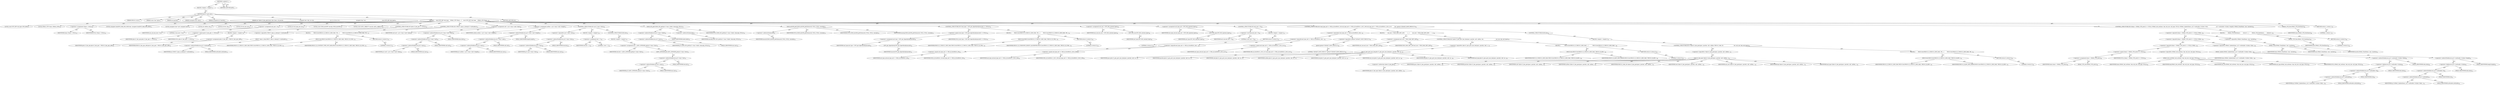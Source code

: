 digraph "&lt;global&gt;" {  
"6" [label = <(METHOD,&lt;global&gt;)<SUB>1</SUB>> ]
"7" [label = <(BLOCK,&lt;empty&gt;,&lt;empty&gt;)<SUB>1</SUB>> ]
"8" [label = <(METHOD,pkcs12_gen_mac)<SUB>1</SUB>> ]
"9" [label = <(PARAM,PKCS12 *p12)<SUB>1</SUB>> ]
"10" [label = <(PARAM,const char *pass)<SUB>1</SUB>> ]
"11" [label = <(PARAM,int passlen)<SUB>1</SUB>> ]
"12" [label = <(PARAM,unsigned char *mac)<SUB>2</SUB>> ]
"13" [label = <(PARAM,unsigned int *maclen)<SUB>2</SUB>> ]
"14" [label = <(PARAM,int (*pkcs12_key_gen)(const char *pass, int passlen,
                                                unsigned char *salt, int slen,
                                                int id, int iter, int n,
                                                unsigned char *out,
                                                const EVP_MD *md_type))<SUB>3</SUB>> ]
"15" [label = <(BLOCK,{
    const EVP_MD *md_type;
    HMAC_CTX *hmac...,{
    const EVP_MD *md_type;
    HMAC_CTX *hmac...)<SUB>8</SUB>> ]
"16" [label = <(LOCAL,const EVP_MD* md_type: EVP_MD*)<SUB>9</SUB>> ]
"17" [label = <(LOCAL,HMAC_CTX* hmac: HMAC_CTX*)<SUB>10</SUB>> ]
"18" [label = <(&lt;operator&gt;.assignment,*hmac = NULL)<SUB>10</SUB>> ]
"19" [label = <(IDENTIFIER,hmac,*hmac = NULL)<SUB>10</SUB>> ]
"20" [label = <(IDENTIFIER,NULL,*hmac = NULL)<SUB>10</SUB>> ]
"21" [label = <(LOCAL,unsigned char[EVP_MAX_MD_SIZE] key: unsigned char[EVP_MAX_MD_SIZE])<SUB>11</SUB>> ]
"22" [label = <(LOCAL,unsigned char* salt: unsigned char*)<SUB>11</SUB>> ]
"23" [label = <(LOCAL,int saltlen: int)<SUB>12</SUB>> ]
"24" [label = <(LOCAL,int iter: int)<SUB>12</SUB>> ]
"25" [label = <(LOCAL,int md_size: int)<SUB>13</SUB>> ]
"26" [label = <(&lt;operator&gt;.assignment,md_size = 0)<SUB>13</SUB>> ]
"27" [label = <(IDENTIFIER,md_size,md_size = 0)<SUB>13</SUB>> ]
"28" [label = <(LITERAL,0,md_size = 0)<SUB>13</SUB>> ]
"29" [label = <(LOCAL,int md_type_nid: int)<SUB>14</SUB>> ]
"30" [label = <(LOCAL,const X509_ALGOR* macalg: X509_ALGOR*)<SUB>15</SUB>> ]
"31" [label = <(LOCAL,const ASN1_OBJECT* macoid: ASN1_OBJECT*)<SUB>16</SUB>> ]
"32" [label = <(CONTROL_STRUCTURE,IF,if (pkcs12_key_gen == NULL))<SUB>18</SUB>> ]
"33" [label = <(&lt;operator&gt;.equals,pkcs12_key_gen == NULL)<SUB>18</SUB>> ]
"34" [label = <(IDENTIFIER,pkcs12_key_gen,pkcs12_key_gen == NULL)<SUB>18</SUB>> ]
"35" [label = <(IDENTIFIER,NULL,pkcs12_key_gen == NULL)<SUB>18</SUB>> ]
"36" [label = <(BLOCK,&lt;empty&gt;,&lt;empty&gt;)<SUB>19</SUB>> ]
"37" [label = <(&lt;operator&gt;.assignment,pkcs12_key_gen = PKCS12_key_gen_utf8)<SUB>19</SUB>> ]
"38" [label = <(IDENTIFIER,pkcs12_key_gen,pkcs12_key_gen = PKCS12_key_gen_utf8)<SUB>19</SUB>> ]
"39" [label = <(IDENTIFIER,PKCS12_key_gen_utf8,pkcs12_key_gen = PKCS12_key_gen_utf8)<SUB>19</SUB>> ]
"40" [label = <(CONTROL_STRUCTURE,IF,if (!PKCS7_type_is_data(p12-&gt;authsafes)))<SUB>21</SUB>> ]
"41" [label = <(&lt;operator&gt;.logicalNot,!PKCS7_type_is_data(p12-&gt;authsafes))<SUB>21</SUB>> ]
"42" [label = <(PKCS7_type_is_data,PKCS7_type_is_data(p12-&gt;authsafes))<SUB>21</SUB>> ]
"43" [label = <(&lt;operator&gt;.indirectFieldAccess,p12-&gt;authsafes)<SUB>21</SUB>> ]
"44" [label = <(IDENTIFIER,p12,PKCS7_type_is_data(p12-&gt;authsafes))<SUB>21</SUB>> ]
"45" [label = <(FIELD_IDENTIFIER,authsafes,authsafes)<SUB>21</SUB>> ]
"46" [label = <(BLOCK,{
        PKCS12err(PKCS12_F_PKCS12_GEN_MAC, PK...,{
        PKCS12err(PKCS12_F_PKCS12_GEN_MAC, PK...)<SUB>21</SUB>> ]
"47" [label = <(PKCS12err,PKCS12err(PKCS12_F_PKCS12_GEN_MAC, PKCS12_R_CON...)<SUB>22</SUB>> ]
"48" [label = <(IDENTIFIER,PKCS12_F_PKCS12_GEN_MAC,PKCS12err(PKCS12_F_PKCS12_GEN_MAC, PKCS12_R_CON...)<SUB>22</SUB>> ]
"49" [label = <(IDENTIFIER,PKCS12_R_CONTENT_TYPE_NOT_DATA,PKCS12err(PKCS12_F_PKCS12_GEN_MAC, PKCS12_R_CON...)<SUB>22</SUB>> ]
"50" [label = <(RETURN,return 0;,return 0;)<SUB>23</SUB>> ]
"51" [label = <(LITERAL,0,return 0;)<SUB>23</SUB>> ]
"52" [label = <(&lt;operator&gt;.assignment,salt = p12-&gt;mac-&gt;salt-&gt;data)<SUB>26</SUB>> ]
"53" [label = <(IDENTIFIER,salt,salt = p12-&gt;mac-&gt;salt-&gt;data)<SUB>26</SUB>> ]
"54" [label = <(&lt;operator&gt;.indirectFieldAccess,p12-&gt;mac-&gt;salt-&gt;data)<SUB>26</SUB>> ]
"55" [label = <(&lt;operator&gt;.indirectFieldAccess,p12-&gt;mac-&gt;salt)<SUB>26</SUB>> ]
"56" [label = <(&lt;operator&gt;.indirectFieldAccess,p12-&gt;mac)<SUB>26</SUB>> ]
"57" [label = <(IDENTIFIER,p12,salt = p12-&gt;mac-&gt;salt-&gt;data)<SUB>26</SUB>> ]
"58" [label = <(FIELD_IDENTIFIER,mac,mac)<SUB>26</SUB>> ]
"59" [label = <(FIELD_IDENTIFIER,salt,salt)<SUB>26</SUB>> ]
"60" [label = <(FIELD_IDENTIFIER,data,data)<SUB>26</SUB>> ]
"61" [label = <(&lt;operator&gt;.assignment,saltlen = p12-&gt;mac-&gt;salt-&gt;length)<SUB>27</SUB>> ]
"62" [label = <(IDENTIFIER,saltlen,saltlen = p12-&gt;mac-&gt;salt-&gt;length)<SUB>27</SUB>> ]
"63" [label = <(&lt;operator&gt;.indirectFieldAccess,p12-&gt;mac-&gt;salt-&gt;length)<SUB>27</SUB>> ]
"64" [label = <(&lt;operator&gt;.indirectFieldAccess,p12-&gt;mac-&gt;salt)<SUB>27</SUB>> ]
"65" [label = <(&lt;operator&gt;.indirectFieldAccess,p12-&gt;mac)<SUB>27</SUB>> ]
"66" [label = <(IDENTIFIER,p12,saltlen = p12-&gt;mac-&gt;salt-&gt;length)<SUB>27</SUB>> ]
"67" [label = <(FIELD_IDENTIFIER,mac,mac)<SUB>27</SUB>> ]
"68" [label = <(FIELD_IDENTIFIER,salt,salt)<SUB>27</SUB>> ]
"69" [label = <(FIELD_IDENTIFIER,length,length)<SUB>27</SUB>> ]
"70" [label = <(CONTROL_STRUCTURE,IF,if (!p12-&gt;mac-&gt;iter))<SUB>28</SUB>> ]
"71" [label = <(&lt;operator&gt;.logicalNot,!p12-&gt;mac-&gt;iter)<SUB>28</SUB>> ]
"72" [label = <(&lt;operator&gt;.indirectFieldAccess,p12-&gt;mac-&gt;iter)<SUB>28</SUB>> ]
"73" [label = <(&lt;operator&gt;.indirectFieldAccess,p12-&gt;mac)<SUB>28</SUB>> ]
"74" [label = <(IDENTIFIER,p12,!p12-&gt;mac-&gt;iter)<SUB>28</SUB>> ]
"75" [label = <(FIELD_IDENTIFIER,mac,mac)<SUB>28</SUB>> ]
"76" [label = <(FIELD_IDENTIFIER,iter,iter)<SUB>28</SUB>> ]
"77" [label = <(BLOCK,&lt;empty&gt;,&lt;empty&gt;)<SUB>29</SUB>> ]
"78" [label = <(&lt;operator&gt;.assignment,iter = 1)<SUB>29</SUB>> ]
"79" [label = <(IDENTIFIER,iter,iter = 1)<SUB>29</SUB>> ]
"80" [label = <(LITERAL,1,iter = 1)<SUB>29</SUB>> ]
"81" [label = <(CONTROL_STRUCTURE,ELSE,else)<SUB>31</SUB>> ]
"82" [label = <(BLOCK,&lt;empty&gt;,&lt;empty&gt;)<SUB>31</SUB>> ]
"83" [label = <(&lt;operator&gt;.assignment,iter = ASN1_INTEGER_get(p12-&gt;mac-&gt;iter))<SUB>31</SUB>> ]
"84" [label = <(IDENTIFIER,iter,iter = ASN1_INTEGER_get(p12-&gt;mac-&gt;iter))<SUB>31</SUB>> ]
"85" [label = <(ASN1_INTEGER_get,ASN1_INTEGER_get(p12-&gt;mac-&gt;iter))<SUB>31</SUB>> ]
"86" [label = <(&lt;operator&gt;.indirectFieldAccess,p12-&gt;mac-&gt;iter)<SUB>31</SUB>> ]
"87" [label = <(&lt;operator&gt;.indirectFieldAccess,p12-&gt;mac)<SUB>31</SUB>> ]
"88" [label = <(IDENTIFIER,p12,ASN1_INTEGER_get(p12-&gt;mac-&gt;iter))<SUB>31</SUB>> ]
"89" [label = <(FIELD_IDENTIFIER,mac,mac)<SUB>31</SUB>> ]
"90" [label = <(FIELD_IDENTIFIER,iter,iter)<SUB>31</SUB>> ]
"91" [label = <(X509_SIG_get0,X509_SIG_get0(p12-&gt;mac-&gt;dinfo, &amp;macalg, NULL))<SUB>32</SUB>> ]
"92" [label = <(&lt;operator&gt;.indirectFieldAccess,p12-&gt;mac-&gt;dinfo)<SUB>32</SUB>> ]
"93" [label = <(&lt;operator&gt;.indirectFieldAccess,p12-&gt;mac)<SUB>32</SUB>> ]
"94" [label = <(IDENTIFIER,p12,X509_SIG_get0(p12-&gt;mac-&gt;dinfo, &amp;macalg, NULL))<SUB>32</SUB>> ]
"95" [label = <(FIELD_IDENTIFIER,mac,mac)<SUB>32</SUB>> ]
"96" [label = <(FIELD_IDENTIFIER,dinfo,dinfo)<SUB>32</SUB>> ]
"97" [label = <(&lt;operator&gt;.addressOf,&amp;macalg)<SUB>32</SUB>> ]
"98" [label = <(IDENTIFIER,macalg,X509_SIG_get0(p12-&gt;mac-&gt;dinfo, &amp;macalg, NULL))<SUB>32</SUB>> ]
"99" [label = <(IDENTIFIER,NULL,X509_SIG_get0(p12-&gt;mac-&gt;dinfo, &amp;macalg, NULL))<SUB>32</SUB>> ]
"100" [label = <(X509_ALGOR_get0,X509_ALGOR_get0(&amp;macoid, NULL, NULL, macalg))<SUB>33</SUB>> ]
"101" [label = <(&lt;operator&gt;.addressOf,&amp;macoid)<SUB>33</SUB>> ]
"102" [label = <(IDENTIFIER,macoid,X509_ALGOR_get0(&amp;macoid, NULL, NULL, macalg))<SUB>33</SUB>> ]
"103" [label = <(IDENTIFIER,NULL,X509_ALGOR_get0(&amp;macoid, NULL, NULL, macalg))<SUB>33</SUB>> ]
"104" [label = <(IDENTIFIER,NULL,X509_ALGOR_get0(&amp;macoid, NULL, NULL, macalg))<SUB>33</SUB>> ]
"105" [label = <(IDENTIFIER,macalg,X509_ALGOR_get0(&amp;macoid, NULL, NULL, macalg))<SUB>33</SUB>> ]
"106" [label = <(CONTROL_STRUCTURE,IF,if ((md_type = EVP_get_digestbyobj(macoid)) == NULL))<SUB>34</SUB>> ]
"107" [label = <(&lt;operator&gt;.equals,(md_type = EVP_get_digestbyobj(macoid)) == NULL)<SUB>34</SUB>> ]
"108" [label = <(&lt;operator&gt;.assignment,md_type = EVP_get_digestbyobj(macoid))<SUB>34</SUB>> ]
"109" [label = <(IDENTIFIER,md_type,md_type = EVP_get_digestbyobj(macoid))<SUB>34</SUB>> ]
"110" [label = <(EVP_get_digestbyobj,EVP_get_digestbyobj(macoid))<SUB>34</SUB>> ]
"111" [label = <(IDENTIFIER,macoid,EVP_get_digestbyobj(macoid))<SUB>34</SUB>> ]
"112" [label = <(IDENTIFIER,NULL,(md_type = EVP_get_digestbyobj(macoid)) == NULL)<SUB>34</SUB>> ]
"113" [label = <(BLOCK,{
        PKCS12err(PKCS12_F_PKCS12_GEN_MAC, PK...,{
        PKCS12err(PKCS12_F_PKCS12_GEN_MAC, PK...)<SUB>34</SUB>> ]
"114" [label = <(PKCS12err,PKCS12err(PKCS12_F_PKCS12_GEN_MAC, PKCS12_R_UNK...)<SUB>35</SUB>> ]
"115" [label = <(IDENTIFIER,PKCS12_F_PKCS12_GEN_MAC,PKCS12err(PKCS12_F_PKCS12_GEN_MAC, PKCS12_R_UNK...)<SUB>35</SUB>> ]
"116" [label = <(IDENTIFIER,PKCS12_R_UNKNOWN_DIGEST_ALGORITHM,PKCS12err(PKCS12_F_PKCS12_GEN_MAC, PKCS12_R_UNK...)<SUB>35</SUB>> ]
"117" [label = <(RETURN,return 0;,return 0;)<SUB>36</SUB>> ]
"118" [label = <(LITERAL,0,return 0;)<SUB>36</SUB>> ]
"119" [label = <(&lt;operator&gt;.assignment,md_size = EVP_MD_size(md_type))<SUB>38</SUB>> ]
"120" [label = <(IDENTIFIER,md_size,md_size = EVP_MD_size(md_type))<SUB>38</SUB>> ]
"121" [label = <(EVP_MD_size,EVP_MD_size(md_type))<SUB>38</SUB>> ]
"122" [label = <(IDENTIFIER,md_type,EVP_MD_size(md_type))<SUB>38</SUB>> ]
"123" [label = <(&lt;operator&gt;.assignment,md_type_nid = EVP_MD_type(md_type))<SUB>39</SUB>> ]
"124" [label = <(IDENTIFIER,md_type_nid,md_type_nid = EVP_MD_type(md_type))<SUB>39</SUB>> ]
"125" [label = <(EVP_MD_type,EVP_MD_type(md_type))<SUB>39</SUB>> ]
"126" [label = <(IDENTIFIER,md_type,EVP_MD_type(md_type))<SUB>39</SUB>> ]
"127" [label = <(CONTROL_STRUCTURE,IF,if (md_size &lt; 0))<SUB>40</SUB>> ]
"128" [label = <(&lt;operator&gt;.lessThan,md_size &lt; 0)<SUB>40</SUB>> ]
"129" [label = <(IDENTIFIER,md_size,md_size &lt; 0)<SUB>40</SUB>> ]
"130" [label = <(LITERAL,0,md_size &lt; 0)<SUB>40</SUB>> ]
"131" [label = <(BLOCK,&lt;empty&gt;,&lt;empty&gt;)<SUB>41</SUB>> ]
"132" [label = <(RETURN,return 0;,return 0;)<SUB>41</SUB>> ]
"133" [label = <(LITERAL,0,return 0;)<SUB>41</SUB>> ]
"134" [label = <(CONTROL_STRUCTURE,IF,if ((md_type_nid == NID_id_GostR3411_94
| md_type_nid == NID_id_GostR3411_2012_256
| md_type_nid == NID_id_GostR3411_2012_512)
        &amp;&amp; !getenv(&quot;LEGACY_GOST_PKCS12&quot;)))<SUB>42</SUB>> ]
"135" [label = <(&lt;operator&gt;.logicalAnd,(md_type_nid == NID_id_GostR3411_94
|...)<SUB>42</SUB>> ]
"136" [label = <(&lt;operator&gt;.logicalOr,md_type_nid == NID_id_GostR3411_94
| ...)<SUB>42</SUB>> ]
"137" [label = <(&lt;operator&gt;.logicalOr,md_type_nid == NID_id_GostR3411_94
| ...)<SUB>42</SUB>> ]
"138" [label = <(&lt;operator&gt;.equals,md_type_nid == NID_id_GostR3411_94)<SUB>42</SUB>> ]
"139" [label = <(IDENTIFIER,md_type_nid,md_type_nid == NID_id_GostR3411_94)<SUB>42</SUB>> ]
"140" [label = <(IDENTIFIER,NID_id_GostR3411_94,md_type_nid == NID_id_GostR3411_94)<SUB>42</SUB>> ]
"141" [label = <(&lt;operator&gt;.equals,md_type_nid == NID_id_GostR3411_2012_256)<SUB>43</SUB>> ]
"142" [label = <(IDENTIFIER,md_type_nid,md_type_nid == NID_id_GostR3411_2012_256)<SUB>43</SUB>> ]
"143" [label = <(IDENTIFIER,NID_id_GostR3411_2012_256,md_type_nid == NID_id_GostR3411_2012_256)<SUB>43</SUB>> ]
"144" [label = <(&lt;operator&gt;.equals,md_type_nid == NID_id_GostR3411_2012_512)<SUB>44</SUB>> ]
"145" [label = <(IDENTIFIER,md_type_nid,md_type_nid == NID_id_GostR3411_2012_512)<SUB>44</SUB>> ]
"146" [label = <(IDENTIFIER,NID_id_GostR3411_2012_512,md_type_nid == NID_id_GostR3411_2012_512)<SUB>44</SUB>> ]
"147" [label = <(&lt;operator&gt;.logicalNot,!getenv(&quot;LEGACY_GOST_PKCS12&quot;))<SUB>45</SUB>> ]
"148" [label = <(getenv,getenv(&quot;LEGACY_GOST_PKCS12&quot;))<SUB>45</SUB>> ]
"149" [label = <(LITERAL,&quot;LEGACY_GOST_PKCS12&quot;,getenv(&quot;LEGACY_GOST_PKCS12&quot;))<SUB>45</SUB>> ]
"150" [label = <(BLOCK,{
        md_size = TK26_MAC_KEY_LEN;
        i...,{
        md_size = TK26_MAC_KEY_LEN;
        i...)<SUB>45</SUB>> ]
"151" [label = <(&lt;operator&gt;.assignment,md_size = TK26_MAC_KEY_LEN)<SUB>46</SUB>> ]
"152" [label = <(IDENTIFIER,md_size,md_size = TK26_MAC_KEY_LEN)<SUB>46</SUB>> ]
"153" [label = <(IDENTIFIER,TK26_MAC_KEY_LEN,md_size = TK26_MAC_KEY_LEN)<SUB>46</SUB>> ]
"154" [label = <(CONTROL_STRUCTURE,IF,if (!pkcs12_gen_gost_mac_key(pass, passlen, salt, saltlen, iter,
                                     md_size, key, md_type)))<SUB>47</SUB>> ]
"155" [label = <(&lt;operator&gt;.logicalNot,!pkcs12_gen_gost_mac_key(pass, passlen, salt, s...)<SUB>47</SUB>> ]
"156" [label = <(pkcs12_gen_gost_mac_key,pkcs12_gen_gost_mac_key(pass, passlen, salt, sa...)<SUB>47</SUB>> ]
"157" [label = <(IDENTIFIER,pass,pkcs12_gen_gost_mac_key(pass, passlen, salt, sa...)<SUB>47</SUB>> ]
"158" [label = <(IDENTIFIER,passlen,pkcs12_gen_gost_mac_key(pass, passlen, salt, sa...)<SUB>47</SUB>> ]
"159" [label = <(IDENTIFIER,salt,pkcs12_gen_gost_mac_key(pass, passlen, salt, sa...)<SUB>47</SUB>> ]
"160" [label = <(IDENTIFIER,saltlen,pkcs12_gen_gost_mac_key(pass, passlen, salt, sa...)<SUB>47</SUB>> ]
"161" [label = <(IDENTIFIER,iter,pkcs12_gen_gost_mac_key(pass, passlen, salt, sa...)<SUB>47</SUB>> ]
"162" [label = <(IDENTIFIER,md_size,pkcs12_gen_gost_mac_key(pass, passlen, salt, sa...)<SUB>48</SUB>> ]
"163" [label = <(IDENTIFIER,key,pkcs12_gen_gost_mac_key(pass, passlen, salt, sa...)<SUB>48</SUB>> ]
"164" [label = <(IDENTIFIER,md_type,pkcs12_gen_gost_mac_key(pass, passlen, salt, sa...)<SUB>48</SUB>> ]
"165" [label = <(BLOCK,{
            PKCS12err(PKCS12_F_PKCS12_GEN_MAC...,{
            PKCS12err(PKCS12_F_PKCS12_GEN_MAC...)<SUB>48</SUB>> ]
"166" [label = <(PKCS12err,PKCS12err(PKCS12_F_PKCS12_GEN_MAC, PKCS12_R_KEY...)<SUB>49</SUB>> ]
"167" [label = <(IDENTIFIER,PKCS12_F_PKCS12_GEN_MAC,PKCS12err(PKCS12_F_PKCS12_GEN_MAC, PKCS12_R_KEY...)<SUB>49</SUB>> ]
"168" [label = <(IDENTIFIER,PKCS12_R_KEY_GEN_ERROR,PKCS12err(PKCS12_F_PKCS12_GEN_MAC, PKCS12_R_KEY...)<SUB>49</SUB>> ]
"169" [label = <(RETURN,return 0;,return 0;)<SUB>50</SUB>> ]
"170" [label = <(LITERAL,0,return 0;)<SUB>50</SUB>> ]
"171" [label = <(CONTROL_STRUCTURE,ELSE,else)<SUB>53</SUB>> ]
"172" [label = <(BLOCK,&lt;empty&gt;,&lt;empty&gt;)<SUB>53</SUB>> ]
"173" [label = <(CONTROL_STRUCTURE,IF,if (!(*pkcs12_key_gen)(pass, passlen, salt, saltlen, PKCS12_MAC_ID,
                               iter, md_size, key, md_type)))<SUB>53</SUB>> ]
"174" [label = <(&lt;operator&gt;.logicalNot,!(*pkcs12_key_gen)(pass, passlen, salt, saltlen...)<SUB>53</SUB>> ]
"175" [label = <(*pkcs12_key_gen,(*pkcs12_key_gen)(pass, passlen, salt, saltlen,...)<SUB>53</SUB>> ]
"176" [label = <(&lt;operator&gt;.indirection,*pkcs12_key_gen)<SUB>53</SUB>> ]
"177" [label = <(IDENTIFIER,pkcs12_key_gen,(*pkcs12_key_gen)(pass, passlen, salt, saltlen,...)<SUB>53</SUB>> ]
"178" [label = <(IDENTIFIER,pass,(*pkcs12_key_gen)(pass, passlen, salt, saltlen,...)<SUB>53</SUB>> ]
"179" [label = <(IDENTIFIER,passlen,(*pkcs12_key_gen)(pass, passlen, salt, saltlen,...)<SUB>53</SUB>> ]
"180" [label = <(IDENTIFIER,salt,(*pkcs12_key_gen)(pass, passlen, salt, saltlen,...)<SUB>53</SUB>> ]
"181" [label = <(IDENTIFIER,saltlen,(*pkcs12_key_gen)(pass, passlen, salt, saltlen,...)<SUB>53</SUB>> ]
"182" [label = <(IDENTIFIER,PKCS12_MAC_ID,(*pkcs12_key_gen)(pass, passlen, salt, saltlen,...)<SUB>53</SUB>> ]
"183" [label = <(IDENTIFIER,iter,(*pkcs12_key_gen)(pass, passlen, salt, saltlen,...)<SUB>54</SUB>> ]
"184" [label = <(IDENTIFIER,md_size,(*pkcs12_key_gen)(pass, passlen, salt, saltlen,...)<SUB>54</SUB>> ]
"185" [label = <(IDENTIFIER,key,(*pkcs12_key_gen)(pass, passlen, salt, saltlen,...)<SUB>54</SUB>> ]
"186" [label = <(IDENTIFIER,md_type,(*pkcs12_key_gen)(pass, passlen, salt, saltlen,...)<SUB>54</SUB>> ]
"187" [label = <(BLOCK,{
        PKCS12err(PKCS12_F_PKCS12_GEN_MAC, PK...,{
        PKCS12err(PKCS12_F_PKCS12_GEN_MAC, PK...)<SUB>54</SUB>> ]
"188" [label = <(PKCS12err,PKCS12err(PKCS12_F_PKCS12_GEN_MAC, PKCS12_R_KEY...)<SUB>55</SUB>> ]
"189" [label = <(IDENTIFIER,PKCS12_F_PKCS12_GEN_MAC,PKCS12err(PKCS12_F_PKCS12_GEN_MAC, PKCS12_R_KEY...)<SUB>55</SUB>> ]
"190" [label = <(IDENTIFIER,PKCS12_R_KEY_GEN_ERROR,PKCS12err(PKCS12_F_PKCS12_GEN_MAC, PKCS12_R_KEY...)<SUB>55</SUB>> ]
"191" [label = <(RETURN,return 0;,return 0;)<SUB>56</SUB>> ]
"192" [label = <(LITERAL,0,return 0;)<SUB>56</SUB>> ]
"193" [label = <(CONTROL_STRUCTURE,IF,if ((hmac = HMAC_CTX_new()) == NULL
| !HMAC_Init_ex(hmac, key, md_size, md_type, NULL)
| !HMAC_Update(hmac, p12-&gt;authsafes-&gt;d.data-&gt;data,
                        p12-&gt;authsafes-&gt;d.data-&gt;length)
| !HMAC_Final(hmac, mac, maclen)))<SUB>58</SUB>> ]
"194" [label = <(&lt;operator&gt;.logicalOr,(hmac = HMAC_CTX_new()) == NULL
| !HMA...)<SUB>58</SUB>> ]
"195" [label = <(&lt;operator&gt;.logicalOr,(hmac = HMAC_CTX_new()) == NULL
| !HMA...)<SUB>58</SUB>> ]
"196" [label = <(&lt;operator&gt;.logicalOr,(hmac = HMAC_CTX_new()) == NULL
| !HMA...)<SUB>58</SUB>> ]
"197" [label = <(&lt;operator&gt;.equals,(hmac = HMAC_CTX_new()) == NULL)<SUB>58</SUB>> ]
"198" [label = <(&lt;operator&gt;.assignment,hmac = HMAC_CTX_new())<SUB>58</SUB>> ]
"199" [label = <(IDENTIFIER,hmac,hmac = HMAC_CTX_new())<SUB>58</SUB>> ]
"200" [label = <(HMAC_CTX_new,HMAC_CTX_new())<SUB>58</SUB>> ]
"201" [label = <(IDENTIFIER,NULL,(hmac = HMAC_CTX_new()) == NULL)<SUB>58</SUB>> ]
"202" [label = <(&lt;operator&gt;.logicalNot,!HMAC_Init_ex(hmac, key, md_size, md_type, NULL))<SUB>59</SUB>> ]
"203" [label = <(HMAC_Init_ex,HMAC_Init_ex(hmac, key, md_size, md_type, NULL))<SUB>59</SUB>> ]
"204" [label = <(IDENTIFIER,hmac,HMAC_Init_ex(hmac, key, md_size, md_type, NULL))<SUB>59</SUB>> ]
"205" [label = <(IDENTIFIER,key,HMAC_Init_ex(hmac, key, md_size, md_type, NULL))<SUB>59</SUB>> ]
"206" [label = <(IDENTIFIER,md_size,HMAC_Init_ex(hmac, key, md_size, md_type, NULL))<SUB>59</SUB>> ]
"207" [label = <(IDENTIFIER,md_type,HMAC_Init_ex(hmac, key, md_size, md_type, NULL))<SUB>59</SUB>> ]
"208" [label = <(IDENTIFIER,NULL,HMAC_Init_ex(hmac, key, md_size, md_type, NULL))<SUB>59</SUB>> ]
"209" [label = <(&lt;operator&gt;.logicalNot,!HMAC_Update(hmac, p12-&gt;authsafes-&gt;d.data-&gt;data...)<SUB>60</SUB>> ]
"210" [label = <(HMAC_Update,HMAC_Update(hmac, p12-&gt;authsafes-&gt;d.data-&gt;data,...)<SUB>60</SUB>> ]
"211" [label = <(IDENTIFIER,hmac,HMAC_Update(hmac, p12-&gt;authsafes-&gt;d.data-&gt;data,...)<SUB>60</SUB>> ]
"212" [label = <(&lt;operator&gt;.indirectFieldAccess,p12-&gt;authsafes-&gt;d.data-&gt;data)<SUB>60</SUB>> ]
"213" [label = <(&lt;operator&gt;.fieldAccess,p12-&gt;authsafes-&gt;d.data)<SUB>60</SUB>> ]
"214" [label = <(&lt;operator&gt;.indirectFieldAccess,p12-&gt;authsafes-&gt;d)<SUB>60</SUB>> ]
"215" [label = <(&lt;operator&gt;.indirectFieldAccess,p12-&gt;authsafes)<SUB>60</SUB>> ]
"216" [label = <(IDENTIFIER,p12,HMAC_Update(hmac, p12-&gt;authsafes-&gt;d.data-&gt;data,...)<SUB>60</SUB>> ]
"217" [label = <(FIELD_IDENTIFIER,authsafes,authsafes)<SUB>60</SUB>> ]
"218" [label = <(FIELD_IDENTIFIER,d,d)<SUB>60</SUB>> ]
"219" [label = <(FIELD_IDENTIFIER,data,data)<SUB>60</SUB>> ]
"220" [label = <(FIELD_IDENTIFIER,data,data)<SUB>60</SUB>> ]
"221" [label = <(&lt;operator&gt;.indirectFieldAccess,p12-&gt;authsafes-&gt;d.data-&gt;length)<SUB>61</SUB>> ]
"222" [label = <(&lt;operator&gt;.fieldAccess,p12-&gt;authsafes-&gt;d.data)<SUB>61</SUB>> ]
"223" [label = <(&lt;operator&gt;.indirectFieldAccess,p12-&gt;authsafes-&gt;d)<SUB>61</SUB>> ]
"224" [label = <(&lt;operator&gt;.indirectFieldAccess,p12-&gt;authsafes)<SUB>61</SUB>> ]
"225" [label = <(IDENTIFIER,p12,HMAC_Update(hmac, p12-&gt;authsafes-&gt;d.data-&gt;data,...)<SUB>61</SUB>> ]
"226" [label = <(FIELD_IDENTIFIER,authsafes,authsafes)<SUB>61</SUB>> ]
"227" [label = <(FIELD_IDENTIFIER,d,d)<SUB>61</SUB>> ]
"228" [label = <(FIELD_IDENTIFIER,data,data)<SUB>61</SUB>> ]
"229" [label = <(FIELD_IDENTIFIER,length,length)<SUB>61</SUB>> ]
"230" [label = <(&lt;operator&gt;.logicalNot,!HMAC_Final(hmac, mac, maclen))<SUB>62</SUB>> ]
"231" [label = <(HMAC_Final,HMAC_Final(hmac, mac, maclen))<SUB>62</SUB>> ]
"232" [label = <(IDENTIFIER,hmac,HMAC_Final(hmac, mac, maclen))<SUB>62</SUB>> ]
"233" [label = <(IDENTIFIER,mac,HMAC_Final(hmac, mac, maclen))<SUB>62</SUB>> ]
"234" [label = <(IDENTIFIER,maclen,HMAC_Final(hmac, mac, maclen))<SUB>62</SUB>> ]
"235" [label = <(BLOCK,{
        HMAC_CTX_free(hmac);
        return 0...,{
        HMAC_CTX_free(hmac);
        return 0...)<SUB>62</SUB>> ]
"236" [label = <(HMAC_CTX_free,HMAC_CTX_free(hmac))<SUB>63</SUB>> ]
"237" [label = <(IDENTIFIER,hmac,HMAC_CTX_free(hmac))<SUB>63</SUB>> ]
"238" [label = <(RETURN,return 0;,return 0;)<SUB>64</SUB>> ]
"239" [label = <(LITERAL,0,return 0;)<SUB>64</SUB>> ]
"240" [label = <(HMAC_CTX_free,HMAC_CTX_free(hmac))<SUB>66</SUB>> ]
"241" [label = <(IDENTIFIER,hmac,HMAC_CTX_free(hmac))<SUB>66</SUB>> ]
"242" [label = <(RETURN,return 1;,return 1;)<SUB>67</SUB>> ]
"243" [label = <(LITERAL,1,return 1;)<SUB>67</SUB>> ]
"244" [label = <(METHOD_RETURN,int)<SUB>1</SUB>> ]
"246" [label = <(METHOD_RETURN,ANY)<SUB>1</SUB>> ]
  "6" -> "7"  [ label = "AST: "] 
  "6" -> "246"  [ label = "AST: "] 
  "7" -> "8"  [ label = "AST: "] 
  "8" -> "9"  [ label = "AST: "] 
  "8" -> "10"  [ label = "AST: "] 
  "8" -> "11"  [ label = "AST: "] 
  "8" -> "12"  [ label = "AST: "] 
  "8" -> "13"  [ label = "AST: "] 
  "8" -> "14"  [ label = "AST: "] 
  "8" -> "15"  [ label = "AST: "] 
  "8" -> "244"  [ label = "AST: "] 
  "15" -> "16"  [ label = "AST: "] 
  "15" -> "17"  [ label = "AST: "] 
  "15" -> "18"  [ label = "AST: "] 
  "15" -> "21"  [ label = "AST: "] 
  "15" -> "22"  [ label = "AST: "] 
  "15" -> "23"  [ label = "AST: "] 
  "15" -> "24"  [ label = "AST: "] 
  "15" -> "25"  [ label = "AST: "] 
  "15" -> "26"  [ label = "AST: "] 
  "15" -> "29"  [ label = "AST: "] 
  "15" -> "30"  [ label = "AST: "] 
  "15" -> "31"  [ label = "AST: "] 
  "15" -> "32"  [ label = "AST: "] 
  "15" -> "40"  [ label = "AST: "] 
  "15" -> "52"  [ label = "AST: "] 
  "15" -> "61"  [ label = "AST: "] 
  "15" -> "70"  [ label = "AST: "] 
  "15" -> "91"  [ label = "AST: "] 
  "15" -> "100"  [ label = "AST: "] 
  "15" -> "106"  [ label = "AST: "] 
  "15" -> "119"  [ label = "AST: "] 
  "15" -> "123"  [ label = "AST: "] 
  "15" -> "127"  [ label = "AST: "] 
  "15" -> "134"  [ label = "AST: "] 
  "15" -> "193"  [ label = "AST: "] 
  "15" -> "240"  [ label = "AST: "] 
  "15" -> "242"  [ label = "AST: "] 
  "18" -> "19"  [ label = "AST: "] 
  "18" -> "20"  [ label = "AST: "] 
  "26" -> "27"  [ label = "AST: "] 
  "26" -> "28"  [ label = "AST: "] 
  "32" -> "33"  [ label = "AST: "] 
  "32" -> "36"  [ label = "AST: "] 
  "33" -> "34"  [ label = "AST: "] 
  "33" -> "35"  [ label = "AST: "] 
  "36" -> "37"  [ label = "AST: "] 
  "37" -> "38"  [ label = "AST: "] 
  "37" -> "39"  [ label = "AST: "] 
  "40" -> "41"  [ label = "AST: "] 
  "40" -> "46"  [ label = "AST: "] 
  "41" -> "42"  [ label = "AST: "] 
  "42" -> "43"  [ label = "AST: "] 
  "43" -> "44"  [ label = "AST: "] 
  "43" -> "45"  [ label = "AST: "] 
  "46" -> "47"  [ label = "AST: "] 
  "46" -> "50"  [ label = "AST: "] 
  "47" -> "48"  [ label = "AST: "] 
  "47" -> "49"  [ label = "AST: "] 
  "50" -> "51"  [ label = "AST: "] 
  "52" -> "53"  [ label = "AST: "] 
  "52" -> "54"  [ label = "AST: "] 
  "54" -> "55"  [ label = "AST: "] 
  "54" -> "60"  [ label = "AST: "] 
  "55" -> "56"  [ label = "AST: "] 
  "55" -> "59"  [ label = "AST: "] 
  "56" -> "57"  [ label = "AST: "] 
  "56" -> "58"  [ label = "AST: "] 
  "61" -> "62"  [ label = "AST: "] 
  "61" -> "63"  [ label = "AST: "] 
  "63" -> "64"  [ label = "AST: "] 
  "63" -> "69"  [ label = "AST: "] 
  "64" -> "65"  [ label = "AST: "] 
  "64" -> "68"  [ label = "AST: "] 
  "65" -> "66"  [ label = "AST: "] 
  "65" -> "67"  [ label = "AST: "] 
  "70" -> "71"  [ label = "AST: "] 
  "70" -> "77"  [ label = "AST: "] 
  "70" -> "81"  [ label = "AST: "] 
  "71" -> "72"  [ label = "AST: "] 
  "72" -> "73"  [ label = "AST: "] 
  "72" -> "76"  [ label = "AST: "] 
  "73" -> "74"  [ label = "AST: "] 
  "73" -> "75"  [ label = "AST: "] 
  "77" -> "78"  [ label = "AST: "] 
  "78" -> "79"  [ label = "AST: "] 
  "78" -> "80"  [ label = "AST: "] 
  "81" -> "82"  [ label = "AST: "] 
  "82" -> "83"  [ label = "AST: "] 
  "83" -> "84"  [ label = "AST: "] 
  "83" -> "85"  [ label = "AST: "] 
  "85" -> "86"  [ label = "AST: "] 
  "86" -> "87"  [ label = "AST: "] 
  "86" -> "90"  [ label = "AST: "] 
  "87" -> "88"  [ label = "AST: "] 
  "87" -> "89"  [ label = "AST: "] 
  "91" -> "92"  [ label = "AST: "] 
  "91" -> "97"  [ label = "AST: "] 
  "91" -> "99"  [ label = "AST: "] 
  "92" -> "93"  [ label = "AST: "] 
  "92" -> "96"  [ label = "AST: "] 
  "93" -> "94"  [ label = "AST: "] 
  "93" -> "95"  [ label = "AST: "] 
  "97" -> "98"  [ label = "AST: "] 
  "100" -> "101"  [ label = "AST: "] 
  "100" -> "103"  [ label = "AST: "] 
  "100" -> "104"  [ label = "AST: "] 
  "100" -> "105"  [ label = "AST: "] 
  "101" -> "102"  [ label = "AST: "] 
  "106" -> "107"  [ label = "AST: "] 
  "106" -> "113"  [ label = "AST: "] 
  "107" -> "108"  [ label = "AST: "] 
  "107" -> "112"  [ label = "AST: "] 
  "108" -> "109"  [ label = "AST: "] 
  "108" -> "110"  [ label = "AST: "] 
  "110" -> "111"  [ label = "AST: "] 
  "113" -> "114"  [ label = "AST: "] 
  "113" -> "117"  [ label = "AST: "] 
  "114" -> "115"  [ label = "AST: "] 
  "114" -> "116"  [ label = "AST: "] 
  "117" -> "118"  [ label = "AST: "] 
  "119" -> "120"  [ label = "AST: "] 
  "119" -> "121"  [ label = "AST: "] 
  "121" -> "122"  [ label = "AST: "] 
  "123" -> "124"  [ label = "AST: "] 
  "123" -> "125"  [ label = "AST: "] 
  "125" -> "126"  [ label = "AST: "] 
  "127" -> "128"  [ label = "AST: "] 
  "127" -> "131"  [ label = "AST: "] 
  "128" -> "129"  [ label = "AST: "] 
  "128" -> "130"  [ label = "AST: "] 
  "131" -> "132"  [ label = "AST: "] 
  "132" -> "133"  [ label = "AST: "] 
  "134" -> "135"  [ label = "AST: "] 
  "134" -> "150"  [ label = "AST: "] 
  "134" -> "171"  [ label = "AST: "] 
  "135" -> "136"  [ label = "AST: "] 
  "135" -> "147"  [ label = "AST: "] 
  "136" -> "137"  [ label = "AST: "] 
  "136" -> "144"  [ label = "AST: "] 
  "137" -> "138"  [ label = "AST: "] 
  "137" -> "141"  [ label = "AST: "] 
  "138" -> "139"  [ label = "AST: "] 
  "138" -> "140"  [ label = "AST: "] 
  "141" -> "142"  [ label = "AST: "] 
  "141" -> "143"  [ label = "AST: "] 
  "144" -> "145"  [ label = "AST: "] 
  "144" -> "146"  [ label = "AST: "] 
  "147" -> "148"  [ label = "AST: "] 
  "148" -> "149"  [ label = "AST: "] 
  "150" -> "151"  [ label = "AST: "] 
  "150" -> "154"  [ label = "AST: "] 
  "151" -> "152"  [ label = "AST: "] 
  "151" -> "153"  [ label = "AST: "] 
  "154" -> "155"  [ label = "AST: "] 
  "154" -> "165"  [ label = "AST: "] 
  "155" -> "156"  [ label = "AST: "] 
  "156" -> "157"  [ label = "AST: "] 
  "156" -> "158"  [ label = "AST: "] 
  "156" -> "159"  [ label = "AST: "] 
  "156" -> "160"  [ label = "AST: "] 
  "156" -> "161"  [ label = "AST: "] 
  "156" -> "162"  [ label = "AST: "] 
  "156" -> "163"  [ label = "AST: "] 
  "156" -> "164"  [ label = "AST: "] 
  "165" -> "166"  [ label = "AST: "] 
  "165" -> "169"  [ label = "AST: "] 
  "166" -> "167"  [ label = "AST: "] 
  "166" -> "168"  [ label = "AST: "] 
  "169" -> "170"  [ label = "AST: "] 
  "171" -> "172"  [ label = "AST: "] 
  "172" -> "173"  [ label = "AST: "] 
  "173" -> "174"  [ label = "AST: "] 
  "173" -> "187"  [ label = "AST: "] 
  "174" -> "175"  [ label = "AST: "] 
  "175" -> "176"  [ label = "AST: "] 
  "175" -> "178"  [ label = "AST: "] 
  "175" -> "179"  [ label = "AST: "] 
  "175" -> "180"  [ label = "AST: "] 
  "175" -> "181"  [ label = "AST: "] 
  "175" -> "182"  [ label = "AST: "] 
  "175" -> "183"  [ label = "AST: "] 
  "175" -> "184"  [ label = "AST: "] 
  "175" -> "185"  [ label = "AST: "] 
  "175" -> "186"  [ label = "AST: "] 
  "176" -> "177"  [ label = "AST: "] 
  "187" -> "188"  [ label = "AST: "] 
  "187" -> "191"  [ label = "AST: "] 
  "188" -> "189"  [ label = "AST: "] 
  "188" -> "190"  [ label = "AST: "] 
  "191" -> "192"  [ label = "AST: "] 
  "193" -> "194"  [ label = "AST: "] 
  "193" -> "235"  [ label = "AST: "] 
  "194" -> "195"  [ label = "AST: "] 
  "194" -> "230"  [ label = "AST: "] 
  "195" -> "196"  [ label = "AST: "] 
  "195" -> "209"  [ label = "AST: "] 
  "196" -> "197"  [ label = "AST: "] 
  "196" -> "202"  [ label = "AST: "] 
  "197" -> "198"  [ label = "AST: "] 
  "197" -> "201"  [ label = "AST: "] 
  "198" -> "199"  [ label = "AST: "] 
  "198" -> "200"  [ label = "AST: "] 
  "202" -> "203"  [ label = "AST: "] 
  "203" -> "204"  [ label = "AST: "] 
  "203" -> "205"  [ label = "AST: "] 
  "203" -> "206"  [ label = "AST: "] 
  "203" -> "207"  [ label = "AST: "] 
  "203" -> "208"  [ label = "AST: "] 
  "209" -> "210"  [ label = "AST: "] 
  "210" -> "211"  [ label = "AST: "] 
  "210" -> "212"  [ label = "AST: "] 
  "210" -> "221"  [ label = "AST: "] 
  "212" -> "213"  [ label = "AST: "] 
  "212" -> "220"  [ label = "AST: "] 
  "213" -> "214"  [ label = "AST: "] 
  "213" -> "219"  [ label = "AST: "] 
  "214" -> "215"  [ label = "AST: "] 
  "214" -> "218"  [ label = "AST: "] 
  "215" -> "216"  [ label = "AST: "] 
  "215" -> "217"  [ label = "AST: "] 
  "221" -> "222"  [ label = "AST: "] 
  "221" -> "229"  [ label = "AST: "] 
  "222" -> "223"  [ label = "AST: "] 
  "222" -> "228"  [ label = "AST: "] 
  "223" -> "224"  [ label = "AST: "] 
  "223" -> "227"  [ label = "AST: "] 
  "224" -> "225"  [ label = "AST: "] 
  "224" -> "226"  [ label = "AST: "] 
  "230" -> "231"  [ label = "AST: "] 
  "231" -> "232"  [ label = "AST: "] 
  "231" -> "233"  [ label = "AST: "] 
  "231" -> "234"  [ label = "AST: "] 
  "235" -> "236"  [ label = "AST: "] 
  "235" -> "238"  [ label = "AST: "] 
  "236" -> "237"  [ label = "AST: "] 
  "238" -> "239"  [ label = "AST: "] 
  "240" -> "241"  [ label = "AST: "] 
  "242" -> "243"  [ label = "AST: "] 
  "6" -> "246"  [ label = "CFG: "] 
}

